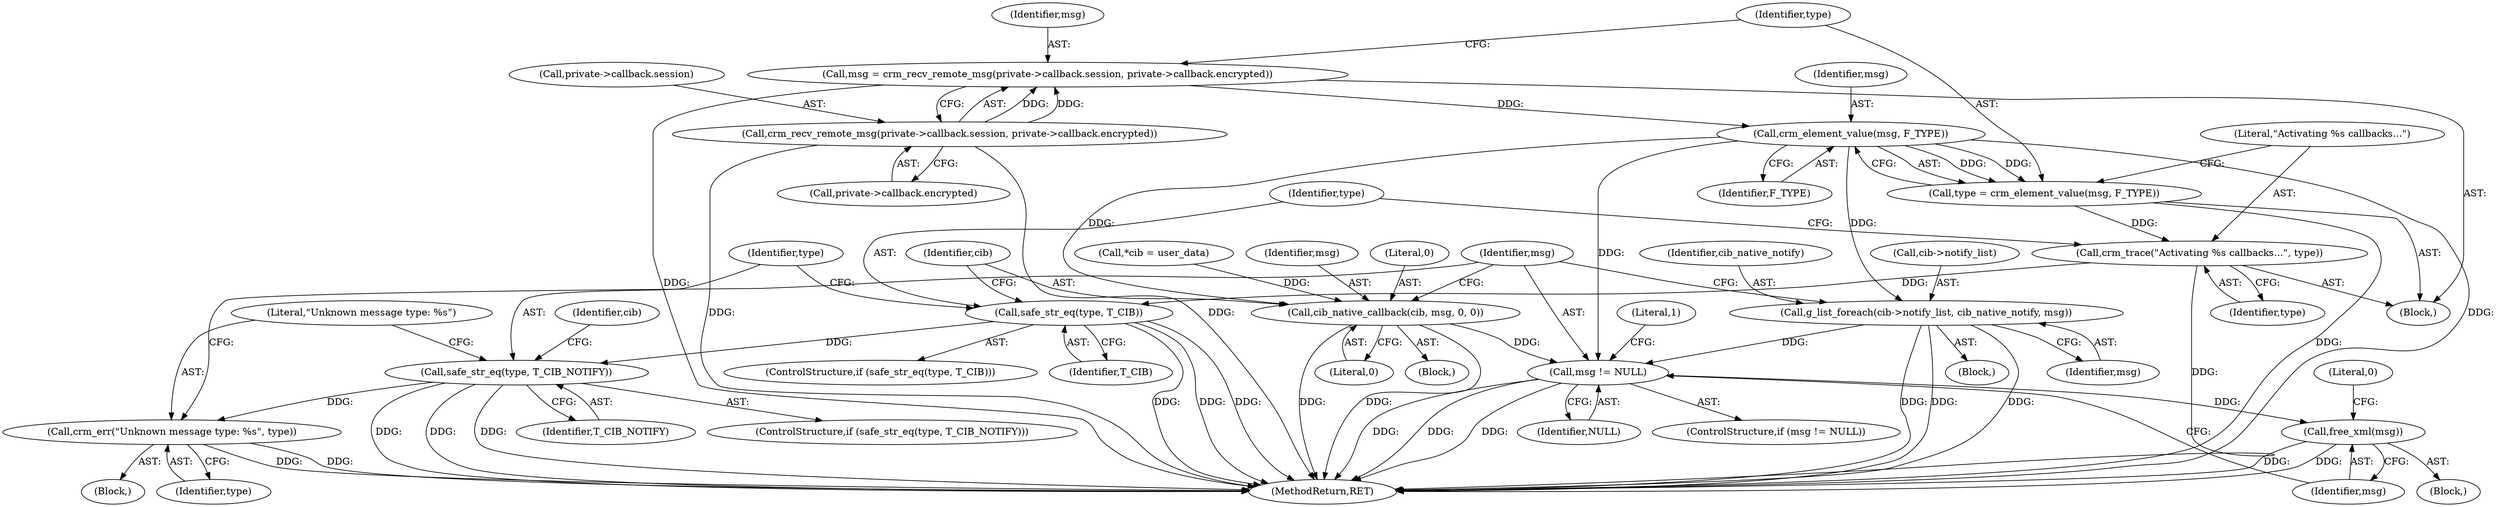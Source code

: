 digraph "1_pacemaker_564f7cc2a51dcd2f28ab12a13394f31be5aa3c93_5@API" {
"1000123" [label="(Call,msg = crm_recv_remote_msg(private->callback.session, private->callback.encrypted))"];
"1000125" [label="(Call,crm_recv_remote_msg(private->callback.session, private->callback.encrypted))"];
"1000138" [label="(Call,crm_element_value(msg, F_TYPE))"];
"1000136" [label="(Call,type = crm_element_value(msg, F_TYPE))"];
"1000141" [label="(Call,crm_trace(\"Activating %s callbacks...\", type))"];
"1000145" [label="(Call,safe_str_eq(type, T_CIB))"];
"1000156" [label="(Call,safe_str_eq(type, T_CIB_NOTIFY))"];
"1000168" [label="(Call,crm_err(\"Unknown message type: %s\", type))"];
"1000149" [label="(Call,cib_native_callback(cib, msg, 0, 0))"];
"1000172" [label="(Call,msg != NULL)"];
"1000176" [label="(Call,free_xml(msg))"];
"1000160" [label="(Call,g_list_foreach(cib->notify_list, cib_native_notify, msg))"];
"1000160" [label="(Call,g_list_foreach(cib->notify_list, cib_native_notify, msg))"];
"1000157" [label="(Identifier,type)"];
"1000138" [label="(Call,crm_element_value(msg, F_TYPE))"];
"1000104" [label="(Call,*cib = user_data)"];
"1000150" [label="(Identifier,cib)"];
"1000156" [label="(Call,safe_str_eq(type, T_CIB_NOTIFY))"];
"1000146" [label="(Identifier,type)"];
"1000158" [label="(Identifier,T_CIB_NOTIFY)"];
"1000161" [label="(Call,cib->notify_list)"];
"1000142" [label="(Literal,\"Activating %s callbacks...\")"];
"1000175" [label="(Block,)"];
"1000162" [label="(Identifier,cib)"];
"1000155" [label="(ControlStructure,if (safe_str_eq(type, T_CIB_NOTIFY)))"];
"1000177" [label="(Identifier,msg)"];
"1000176" [label="(Call,free_xml(msg))"];
"1000169" [label="(Literal,\"Unknown message type: %s\")"];
"1000179" [label="(Literal,0)"];
"1000148" [label="(Block,)"];
"1000136" [label="(Call,type = crm_element_value(msg, F_TYPE))"];
"1000125" [label="(Call,crm_recv_remote_msg(private->callback.session, private->callback.encrypted))"];
"1000170" [label="(Identifier,type)"];
"1000165" [label="(Identifier,msg)"];
"1000168" [label="(Call,crm_err(\"Unknown message type: %s\", type))"];
"1000140" [label="(Identifier,F_TYPE)"];
"1000143" [label="(Identifier,type)"];
"1000167" [label="(Block,)"];
"1000159" [label="(Block,)"];
"1000131" [label="(Call,private->callback.encrypted)"];
"1000174" [label="(Identifier,NULL)"];
"1000149" [label="(Call,cib_native_callback(cib, msg, 0, 0))"];
"1000102" [label="(Block,)"];
"1000164" [label="(Identifier,cib_native_notify)"];
"1000172" [label="(Call,msg != NULL)"];
"1000182" [label="(Literal,1)"];
"1000141" [label="(Call,crm_trace(\"Activating %s callbacks...\", type))"];
"1000173" [label="(Identifier,msg)"];
"1000153" [label="(Literal,0)"];
"1000147" [label="(Identifier,T_CIB)"];
"1000151" [label="(Identifier,msg)"];
"1000126" [label="(Call,private->callback.session)"];
"1000145" [label="(Call,safe_str_eq(type, T_CIB))"];
"1000183" [label="(MethodReturn,RET)"];
"1000152" [label="(Literal,0)"];
"1000139" [label="(Identifier,msg)"];
"1000144" [label="(ControlStructure,if (safe_str_eq(type, T_CIB)))"];
"1000137" [label="(Identifier,type)"];
"1000171" [label="(ControlStructure,if (msg != NULL))"];
"1000123" [label="(Call,msg = crm_recv_remote_msg(private->callback.session, private->callback.encrypted))"];
"1000124" [label="(Identifier,msg)"];
"1000123" -> "1000102"  [label="AST: "];
"1000123" -> "1000125"  [label="CFG: "];
"1000124" -> "1000123"  [label="AST: "];
"1000125" -> "1000123"  [label="AST: "];
"1000137" -> "1000123"  [label="CFG: "];
"1000123" -> "1000183"  [label="DDG: "];
"1000125" -> "1000123"  [label="DDG: "];
"1000125" -> "1000123"  [label="DDG: "];
"1000123" -> "1000138"  [label="DDG: "];
"1000125" -> "1000131"  [label="CFG: "];
"1000126" -> "1000125"  [label="AST: "];
"1000131" -> "1000125"  [label="AST: "];
"1000125" -> "1000183"  [label="DDG: "];
"1000125" -> "1000183"  [label="DDG: "];
"1000138" -> "1000136"  [label="AST: "];
"1000138" -> "1000140"  [label="CFG: "];
"1000139" -> "1000138"  [label="AST: "];
"1000140" -> "1000138"  [label="AST: "];
"1000136" -> "1000138"  [label="CFG: "];
"1000138" -> "1000183"  [label="DDG: "];
"1000138" -> "1000136"  [label="DDG: "];
"1000138" -> "1000136"  [label="DDG: "];
"1000138" -> "1000149"  [label="DDG: "];
"1000138" -> "1000160"  [label="DDG: "];
"1000138" -> "1000172"  [label="DDG: "];
"1000136" -> "1000102"  [label="AST: "];
"1000137" -> "1000136"  [label="AST: "];
"1000142" -> "1000136"  [label="CFG: "];
"1000136" -> "1000183"  [label="DDG: "];
"1000136" -> "1000141"  [label="DDG: "];
"1000141" -> "1000102"  [label="AST: "];
"1000141" -> "1000143"  [label="CFG: "];
"1000142" -> "1000141"  [label="AST: "];
"1000143" -> "1000141"  [label="AST: "];
"1000146" -> "1000141"  [label="CFG: "];
"1000141" -> "1000183"  [label="DDG: "];
"1000141" -> "1000145"  [label="DDG: "];
"1000145" -> "1000144"  [label="AST: "];
"1000145" -> "1000147"  [label="CFG: "];
"1000146" -> "1000145"  [label="AST: "];
"1000147" -> "1000145"  [label="AST: "];
"1000150" -> "1000145"  [label="CFG: "];
"1000157" -> "1000145"  [label="CFG: "];
"1000145" -> "1000183"  [label="DDG: "];
"1000145" -> "1000183"  [label="DDG: "];
"1000145" -> "1000183"  [label="DDG: "];
"1000145" -> "1000156"  [label="DDG: "];
"1000156" -> "1000155"  [label="AST: "];
"1000156" -> "1000158"  [label="CFG: "];
"1000157" -> "1000156"  [label="AST: "];
"1000158" -> "1000156"  [label="AST: "];
"1000162" -> "1000156"  [label="CFG: "];
"1000169" -> "1000156"  [label="CFG: "];
"1000156" -> "1000183"  [label="DDG: "];
"1000156" -> "1000183"  [label="DDG: "];
"1000156" -> "1000183"  [label="DDG: "];
"1000156" -> "1000168"  [label="DDG: "];
"1000168" -> "1000167"  [label="AST: "];
"1000168" -> "1000170"  [label="CFG: "];
"1000169" -> "1000168"  [label="AST: "];
"1000170" -> "1000168"  [label="AST: "];
"1000173" -> "1000168"  [label="CFG: "];
"1000168" -> "1000183"  [label="DDG: "];
"1000168" -> "1000183"  [label="DDG: "];
"1000149" -> "1000148"  [label="AST: "];
"1000149" -> "1000153"  [label="CFG: "];
"1000150" -> "1000149"  [label="AST: "];
"1000151" -> "1000149"  [label="AST: "];
"1000152" -> "1000149"  [label="AST: "];
"1000153" -> "1000149"  [label="AST: "];
"1000173" -> "1000149"  [label="CFG: "];
"1000149" -> "1000183"  [label="DDG: "];
"1000149" -> "1000183"  [label="DDG: "];
"1000104" -> "1000149"  [label="DDG: "];
"1000149" -> "1000172"  [label="DDG: "];
"1000172" -> "1000171"  [label="AST: "];
"1000172" -> "1000174"  [label="CFG: "];
"1000173" -> "1000172"  [label="AST: "];
"1000174" -> "1000172"  [label="AST: "];
"1000177" -> "1000172"  [label="CFG: "];
"1000182" -> "1000172"  [label="CFG: "];
"1000172" -> "1000183"  [label="DDG: "];
"1000172" -> "1000183"  [label="DDG: "];
"1000172" -> "1000183"  [label="DDG: "];
"1000160" -> "1000172"  [label="DDG: "];
"1000172" -> "1000176"  [label="DDG: "];
"1000176" -> "1000175"  [label="AST: "];
"1000176" -> "1000177"  [label="CFG: "];
"1000177" -> "1000176"  [label="AST: "];
"1000179" -> "1000176"  [label="CFG: "];
"1000176" -> "1000183"  [label="DDG: "];
"1000176" -> "1000183"  [label="DDG: "];
"1000160" -> "1000159"  [label="AST: "];
"1000160" -> "1000165"  [label="CFG: "];
"1000161" -> "1000160"  [label="AST: "];
"1000164" -> "1000160"  [label="AST: "];
"1000165" -> "1000160"  [label="AST: "];
"1000173" -> "1000160"  [label="CFG: "];
"1000160" -> "1000183"  [label="DDG: "];
"1000160" -> "1000183"  [label="DDG: "];
"1000160" -> "1000183"  [label="DDG: "];
}
